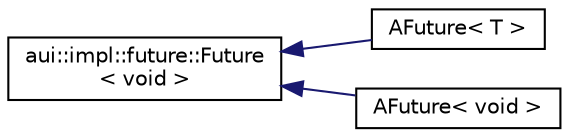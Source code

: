 digraph "Graphical Class Hierarchy"
{
 // LATEX_PDF_SIZE
  edge [fontname="Helvetica",fontsize="10",labelfontname="Helvetica",labelfontsize="10"];
  node [fontname="Helvetica",fontsize="10",shape=record];
  rankdir="LR";
  Node0 [label="aui::impl::future::Future\l\< void \>",height=0.2,width=0.4,color="black", fillcolor="white", style="filled",URL="$classaui_1_1impl_1_1future_1_1Future.html",tooltip=" "];
  Node0 -> Node1 [dir="back",color="midnightblue",fontsize="10",style="solid",fontname="Helvetica"];
  Node1 [label="AFuture\< T \>",height=0.2,width=0.4,color="black", fillcolor="white", style="filled",URL="$classAFuture.html",tooltip="Represents a value that will be available at some point in the future."];
  Node0 -> Node2 [dir="back",color="midnightblue",fontsize="10",style="solid",fontname="Helvetica"];
  Node2 [label="AFuture\< void \>",height=0.2,width=0.4,color="black", fillcolor="white", style="filled",URL="$classAFuture_3_01void_01_4.html",tooltip=" "];
}

